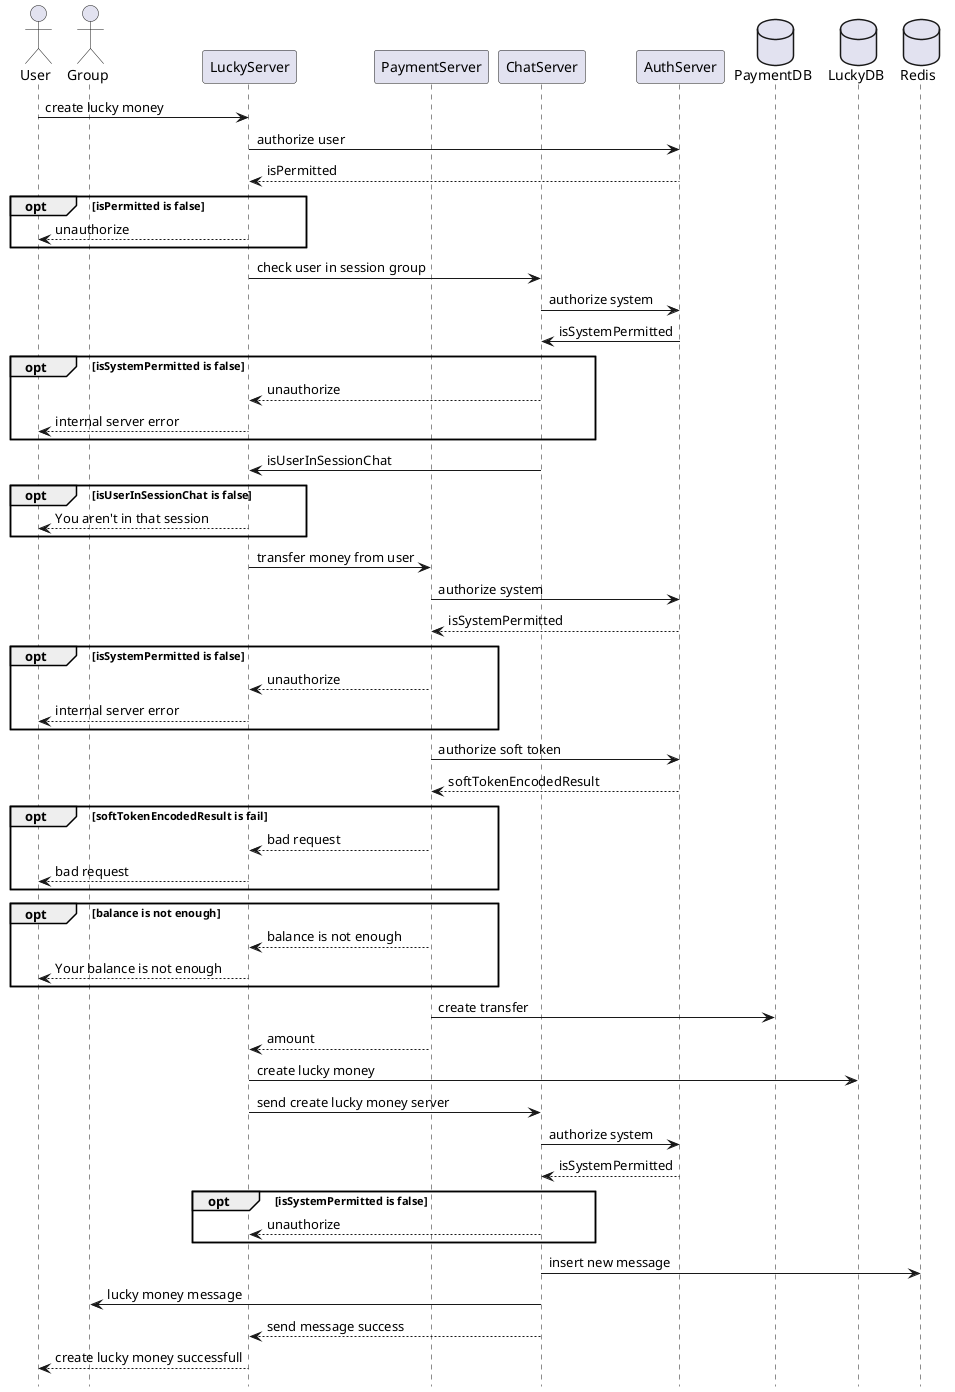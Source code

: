 @startuml
hide footbox
actor User
actor Group
participant LuckyServer
participant PaymentServer
participant ChatServer
participant AuthServer

database PaymentDB
database LuckyDB
database Redis

User -> LuckyServer: create lucky money
LuckyServer -> AuthServer: authorize user
AuthServer --> LuckyServer: isPermitted
opt isPermitted is false
    LuckyServer --> User: unauthorize
end
LuckyServer -> ChatServer: check user in session group
ChatServer -> AuthServer: authorize system
AuthServer -> ChatServer: isSystemPermitted
opt isSystemPermitted is false
    ChatServer --> LuckyServer: unauthorize
    LuckyServer --> User: internal server error
end
ChatServer -> LuckyServer: isUserInSessionChat
opt isUserInSessionChat is false
    LuckyServer --> User: You aren't in that session
end 
LuckyServer -> PaymentServer: transfer money from user
PaymentServer -> AuthServer: authorize system
AuthServer --> PaymentServer: isSystemPermitted
opt isSystemPermitted is false
    PaymentServer --> LuckyServer: unauthorize
    LuckyServer --> User: internal server error
end
PaymentServer -> AuthServer: authorize soft token
AuthServer --> PaymentServer: softTokenEncodedResult
opt softTokenEncodedResult is fail
    PaymentServer --> LuckyServer: bad request
    LuckyServer --> User: bad request
end
opt balance is not enough
    PaymentServer --> LuckyServer: balance is not enough
    LuckyServer --> User: Your balance is not enough
end 
PaymentServer -> PaymentDB: create transfer
PaymentServer --> LuckyServer: amount
LuckyServer -> LuckyDB: create lucky money
LuckyServer -> ChatServer: send create lucky money server
ChatServer -> AuthServer: authorize system
AuthServer --> ChatServer: isSystemPermitted
opt isSystemPermitted is false
    ChatServer --> LuckyServer: unauthorize
end
ChatServer -> Redis: insert new message
ChatServer -> Group: lucky money message
ChatServer --> LuckyServer: send message success
LuckyServer --> User: create lucky money successfull



@enduml